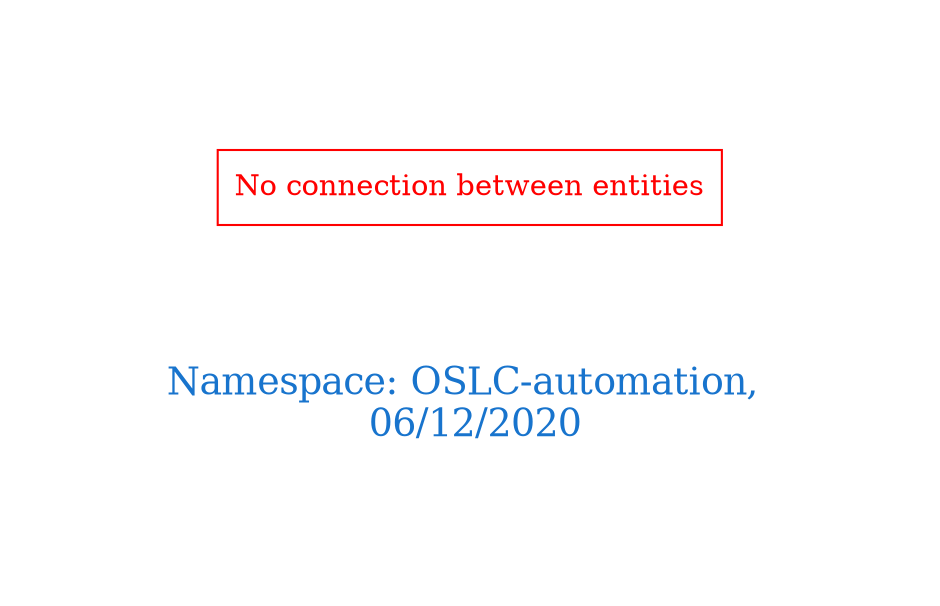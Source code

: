 digraph OGIT_ontology {
 graph [ rankdir= LR,pad=1 
fontsize = 18,
fontcolor= dodgerblue3,label = "\n\n\nNamespace: OSLC-automation, \n 06/12/2020"];
node[shape=polygon];
edge [  color="gray81"];

"No connection between entities" [fontcolor = "red",color="red", shape="polygon"]
}
